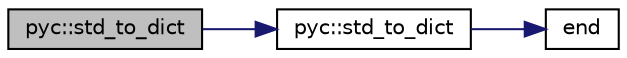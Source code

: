 digraph "pyc::std_to_dict"
{
 // INTERACTIVE_SVG=YES
 // LATEX_PDF_SIZE
  edge [fontname="Helvetica",fontsize="10",labelfontname="Helvetica",labelfontsize="10"];
  node [fontname="Helvetica",fontsize="10",shape=record];
  rankdir="LR";
  Node1 [label="pyc::std_to_dict",height=0.2,width=0.4,color="black", fillcolor="grey75", style="filled", fontcolor="black",tooltip=" "];
  Node1 -> Node2 [color="midnightblue",fontsize="10",style="solid",fontname="Helvetica"];
  Node2 [label="pyc::std_to_dict",height=0.2,width=0.4,color="black", fillcolor="white", style="filled",URL="$namespacepyc.html#ab174cc51f6efef06bdb0ba47ec3fe3bf",tooltip=" "];
  Node2 -> Node3 [color="midnightblue",fontsize="10",style="solid",fontname="Helvetica"];
  Node3 [label="end",height=0.2,width=0.4,color="black", fillcolor="white", style="filled",URL="$_3name_4_8h.html#a64e9fa75beda50a9e8400ee0d4e61984",tooltip=" "];
}
